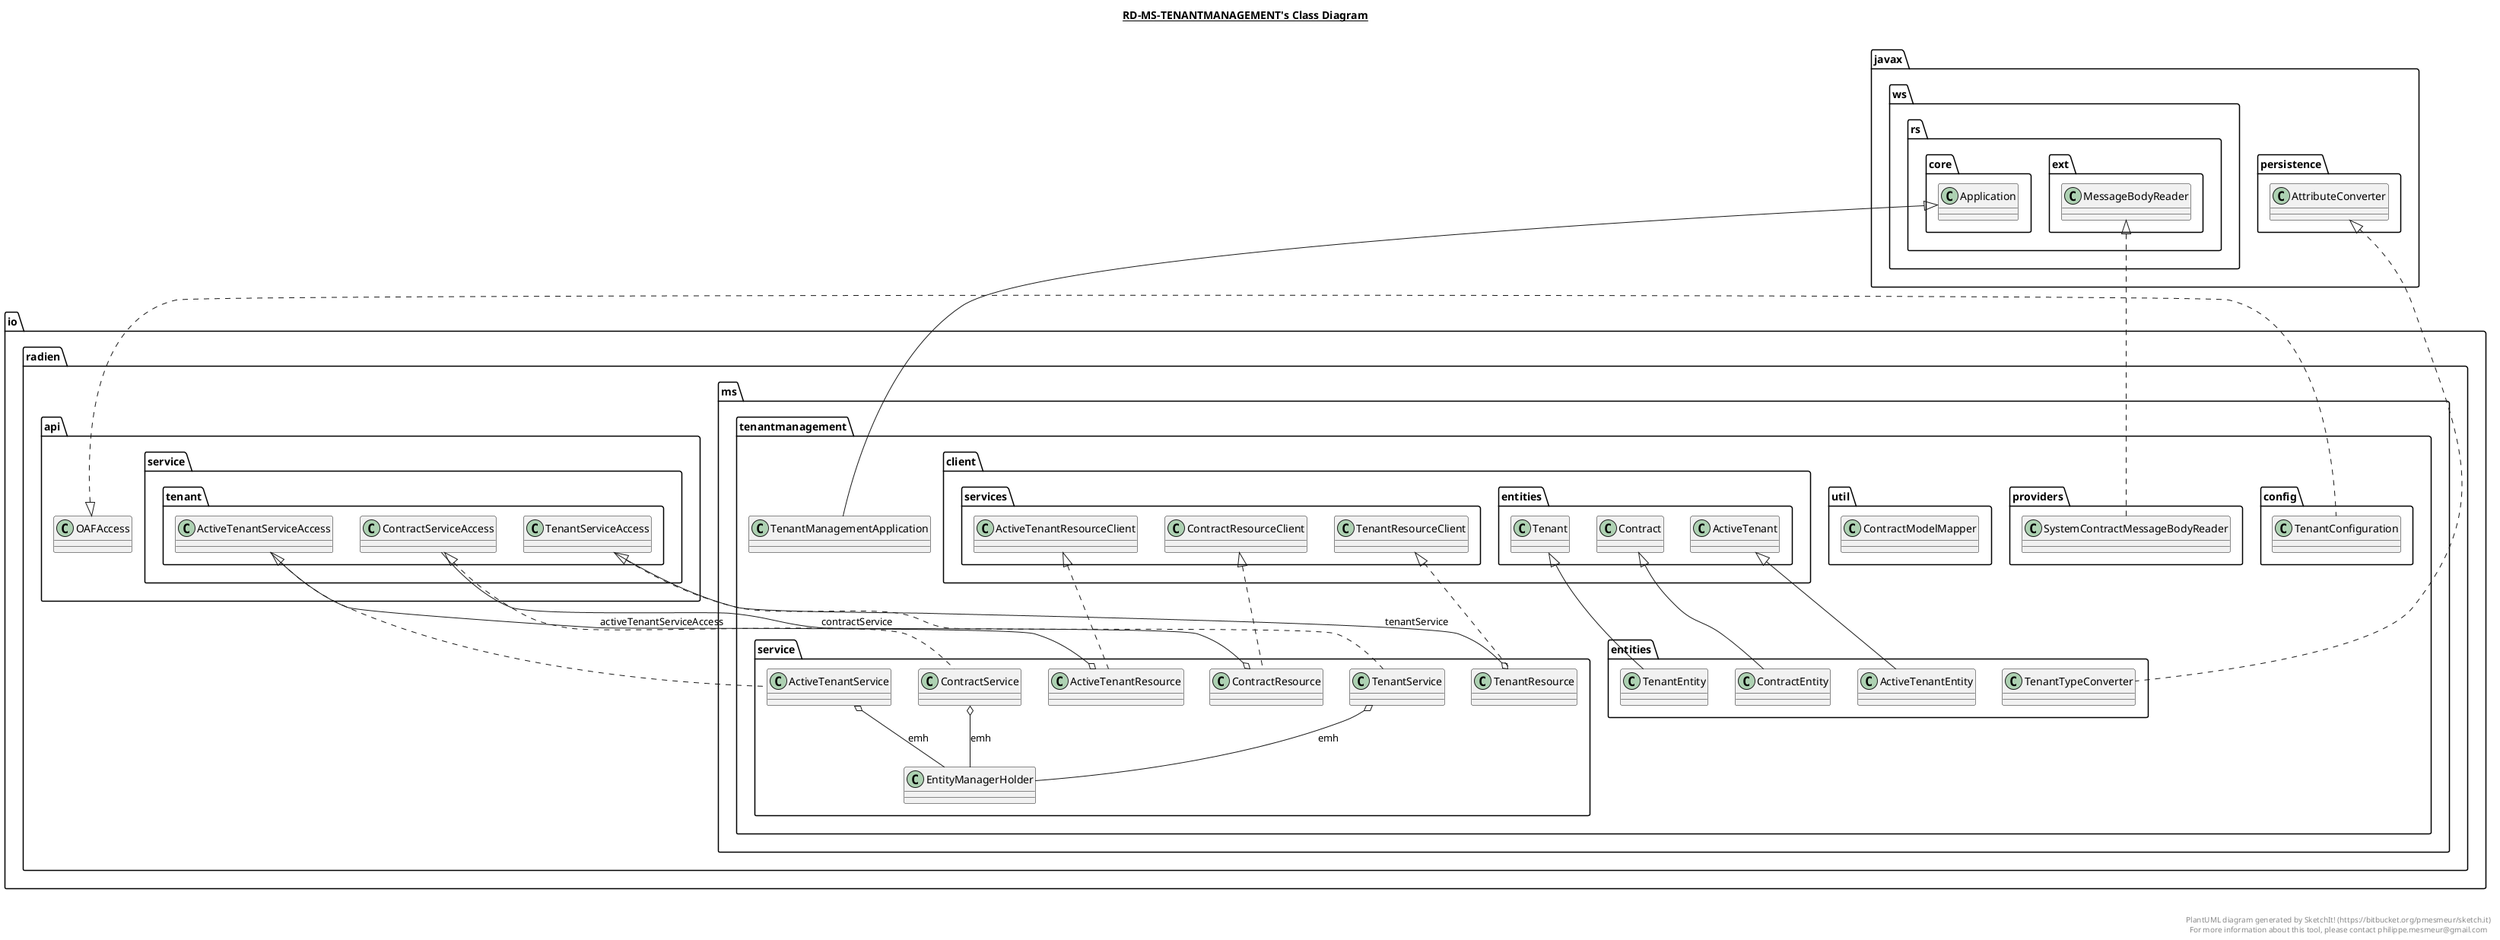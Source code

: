 @startuml

title __RD-MS-TENANTMANAGEMENT's Class Diagram__\n

  namespace io.radien.ms.tenantmanagement {
    class io.radien.ms.tenantmanagement.TenantManagementApplication {
    }
  }
  

  namespace io.radien.ms.tenantmanagement {
    namespace config {
      class io.radien.ms.tenantmanagement.config.TenantConfiguration {
      }
    }
  }
  

  namespace io.radien.ms.tenantmanagement {
    namespace entities {
      class io.radien.ms.tenantmanagement.entities.ActiveTenantEntity {
      }
    }
  }
  

  namespace io.radien.ms.tenantmanagement {
    namespace entities {
      class io.radien.ms.tenantmanagement.entities.ContractEntity {
      }
    }
  }
  

  namespace io.radien.ms.tenantmanagement {
    namespace entities {
      class io.radien.ms.tenantmanagement.entities.TenantEntity {
      }
    }
  }
  

  namespace io.radien.ms.tenantmanagement {
    namespace entities {
      class io.radien.ms.tenantmanagement.entities.TenantTypeConverter {
      }
    }
  }
  

  namespace io.radien.ms.tenantmanagement {
    namespace providers {
      class io.radien.ms.tenantmanagement.providers.SystemContractMessageBodyReader {
      }
    }
  }
  

  namespace io.radien.ms.tenantmanagement {
    namespace service {
      class io.radien.ms.tenantmanagement.service.ActiveTenantResource {
      }
    }
  }
  

  namespace io.radien.ms.tenantmanagement {
    namespace service {
      class io.radien.ms.tenantmanagement.service.ActiveTenantService {
      }
    }
  }
  

  namespace io.radien.ms.tenantmanagement {
    namespace service {
      class io.radien.ms.tenantmanagement.service.ContractResource {
      }
    }
  }
  

  namespace io.radien.ms.tenantmanagement {
    namespace service {
      class io.radien.ms.tenantmanagement.service.ContractService {
      }
    }
  }
  

  namespace io.radien.ms.tenantmanagement {
    namespace service {
      class io.radien.ms.tenantmanagement.service.EntityManagerHolder {
      }
    }
  }
  

  namespace io.radien.ms.tenantmanagement {
    namespace service {
      class io.radien.ms.tenantmanagement.service.TenantResource {
      }
    }
  }
  

  namespace io.radien.ms.tenantmanagement {
    namespace service {
      class io.radien.ms.tenantmanagement.service.TenantService {
      }
    }
  }
  

  namespace io.radien.ms.tenantmanagement {
    namespace util {
      class io.radien.ms.tenantmanagement.util.ContractModelMapper {
      }
    }
  }
  

  io.radien.ms.tenantmanagement.TenantManagementApplication -up-|> javax.ws.rs.core.Application
  io.radien.ms.tenantmanagement.config.TenantConfiguration .up.|> io.radien.api.OAFAccess
  io.radien.ms.tenantmanagement.entities.ActiveTenantEntity -up-|> io.radien.ms.tenantmanagement.client.entities.ActiveTenant
  io.radien.ms.tenantmanagement.entities.ContractEntity -up-|> io.radien.ms.tenantmanagement.client.entities.Contract
  io.radien.ms.tenantmanagement.entities.TenantEntity -up-|> io.radien.ms.tenantmanagement.client.entities.Tenant
  io.radien.ms.tenantmanagement.entities.TenantTypeConverter .up.|> javax.persistence.AttributeConverter
  io.radien.ms.tenantmanagement.providers.SystemContractMessageBodyReader .up.|> javax.ws.rs.ext.MessageBodyReader
  io.radien.ms.tenantmanagement.service.ActiveTenantResource .up.|> io.radien.ms.tenantmanagement.client.services.ActiveTenantResourceClient
  io.radien.ms.tenantmanagement.service.ActiveTenantResource o-- io.radien.api.service.tenant.ActiveTenantServiceAccess : activeTenantServiceAccess
  io.radien.ms.tenantmanagement.service.ActiveTenantService .up.|> io.radien.api.service.tenant.ActiveTenantServiceAccess
  io.radien.ms.tenantmanagement.service.ActiveTenantService o-- io.radien.ms.tenantmanagement.service.EntityManagerHolder : emh
  io.radien.ms.tenantmanagement.service.ContractResource .up.|> io.radien.ms.tenantmanagement.client.services.ContractResourceClient
  io.radien.ms.tenantmanagement.service.ContractResource o-- io.radien.api.service.tenant.ContractServiceAccess : contractService
  io.radien.ms.tenantmanagement.service.ContractService .up.|> io.radien.api.service.tenant.ContractServiceAccess
  io.radien.ms.tenantmanagement.service.ContractService o-- io.radien.ms.tenantmanagement.service.EntityManagerHolder : emh
  io.radien.ms.tenantmanagement.service.TenantResource .up.|> io.radien.ms.tenantmanagement.client.services.TenantResourceClient
  io.radien.ms.tenantmanagement.service.TenantResource o-- io.radien.api.service.tenant.TenantServiceAccess : tenantService
  io.radien.ms.tenantmanagement.service.TenantService .up.|> io.radien.api.service.tenant.TenantServiceAccess
  io.radien.ms.tenantmanagement.service.TenantService o-- io.radien.ms.tenantmanagement.service.EntityManagerHolder : emh


right footer


PlantUML diagram generated by SketchIt! (https://bitbucket.org/pmesmeur/sketch.it)
For more information about this tool, please contact philippe.mesmeur@gmail.com
endfooter

@enduml
